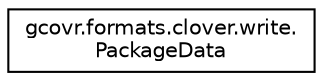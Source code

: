 digraph "Graphical Class Hierarchy"
{
 // LATEX_PDF_SIZE
  edge [fontname="Helvetica",fontsize="10",labelfontname="Helvetica",labelfontsize="10"];
  node [fontname="Helvetica",fontsize="10",shape=record];
  rankdir="LR";
  Node0 [label="gcovr.formats.clover.write.\lPackageData",height=0.2,width=0.4,color="black", fillcolor="white", style="filled",URL="$classgcovr_1_1formats_1_1clover_1_1write_1_1PackageData.html",tooltip=" "];
}
